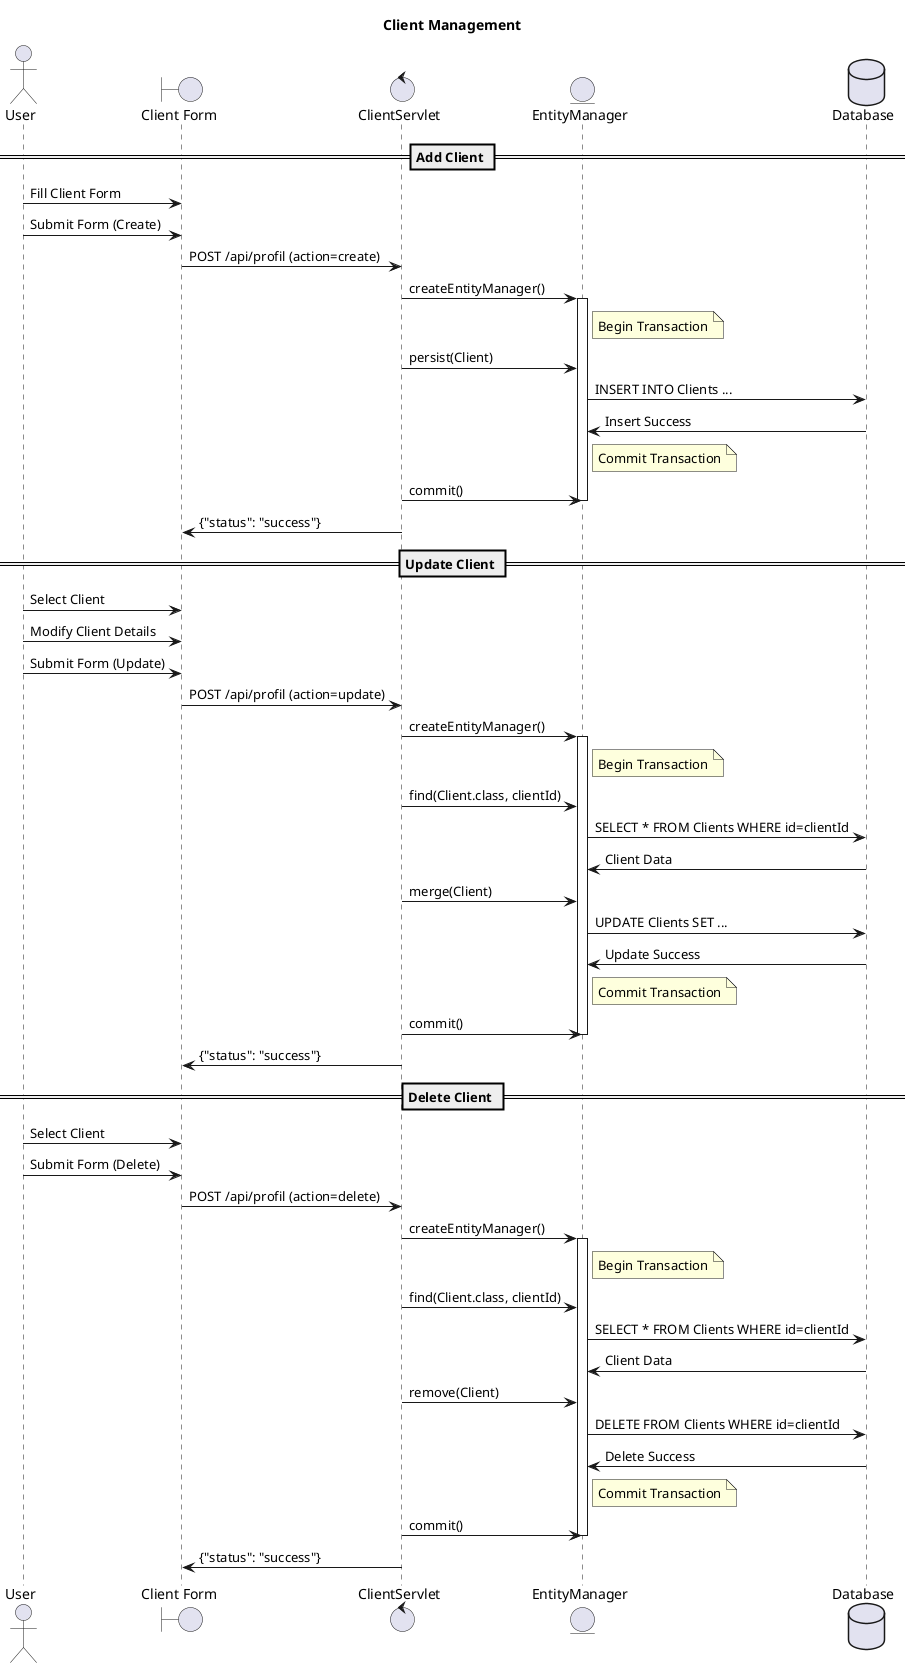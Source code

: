 @startuml
actor User
boundary "Client Form" as Form
control "ClientServlet" as Servlet
entity "EntityManager" as EM
database "Database" as DB

title Client Management

== Add Client ==
User -> Form : Fill Client Form
User -> Form : Submit Form (Create)
Form -> Servlet : POST /api/profil (action=create)
Servlet -> EM : createEntityManager()
activate EM

note right of EM : Begin Transaction

Servlet -> EM : persist(Client)
EM -> DB : INSERT INTO Clients ...
DB -> EM : Insert Success

note right of EM : Commit Transaction

Servlet -> EM : commit()
deactivate EM

Servlet -> Form : {"status": "success"}

== Update Client ==
User -> Form : Select Client
User -> Form : Modify Client Details
User -> Form : Submit Form (Update)
Form -> Servlet : POST /api/profil (action=update)
Servlet -> EM : createEntityManager()
activate EM

note right of EM : Begin Transaction

Servlet -> EM : find(Client.class, clientId)
EM -> DB : SELECT * FROM Clients WHERE id=clientId
DB -> EM : Client Data
Servlet -> EM : merge(Client)
EM -> DB : UPDATE Clients SET ...
DB -> EM : Update Success

note right of EM : Commit Transaction

Servlet -> EM : commit()
deactivate EM

Servlet -> Form : {"status": "success"}

== Delete Client ==
User -> Form : Select Client
User -> Form : Submit Form (Delete)
Form -> Servlet : POST /api/profil (action=delete)
Servlet -> EM : createEntityManager()
activate EM

note right of EM : Begin Transaction

Servlet -> EM : find(Client.class, clientId)
EM -> DB : SELECT * FROM Clients WHERE id=clientId
DB -> EM : Client Data
Servlet -> EM : remove(Client)
EM -> DB : DELETE FROM Clients WHERE id=clientId
DB -> EM : Delete Success

note right of EM : Commit Transaction

Servlet -> EM : commit()
deactivate EM

Servlet -> Form : {"status": "success"}

@enduml

